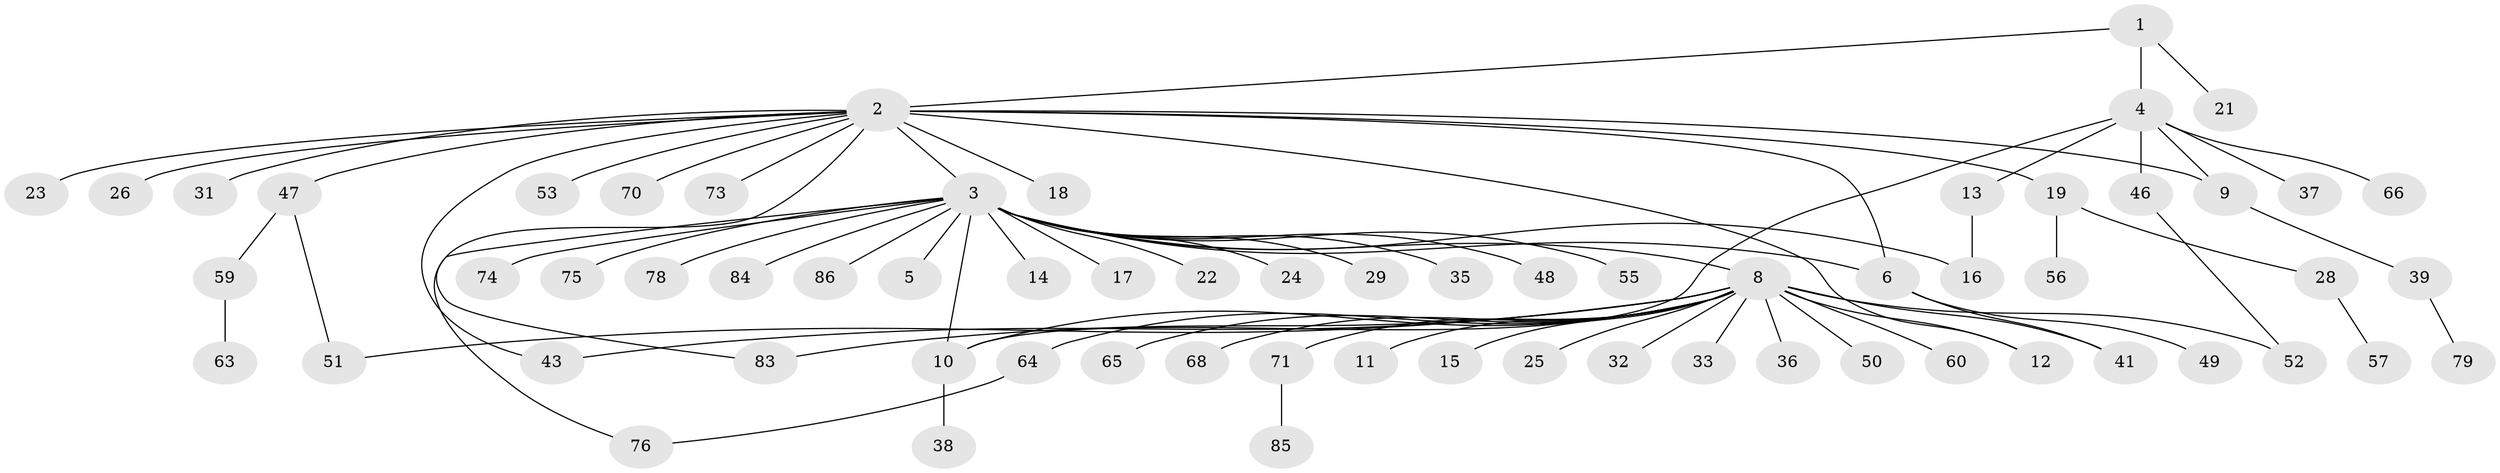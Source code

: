 // Generated by graph-tools (version 1.1) at 2025/23/03/03/25 07:23:54]
// undirected, 66 vertices, 77 edges
graph export_dot {
graph [start="1"]
  node [color=gray90,style=filled];
  1 [super="+54"];
  2 [super="+27"];
  3 [super="+44"];
  4 [super="+7"];
  5;
  6 [super="+30"];
  8 [super="+77"];
  9 [super="+87"];
  10 [super="+40"];
  11;
  12 [super="+34"];
  13;
  14;
  15;
  16;
  17 [super="+58"];
  18 [super="+88"];
  19 [super="+20"];
  21;
  22;
  23;
  24;
  25 [super="+67"];
  26;
  28 [super="+42"];
  29;
  31;
  32;
  33;
  35 [super="+80"];
  36;
  37;
  38 [super="+69"];
  39 [super="+45"];
  41;
  43 [super="+61"];
  46 [super="+62"];
  47 [super="+72"];
  48;
  49;
  50;
  51 [super="+81"];
  52;
  53;
  55;
  56;
  57;
  59;
  60;
  63;
  64 [super="+82"];
  65;
  66;
  68;
  70;
  71;
  73;
  74;
  75;
  76;
  78;
  79;
  83;
  84;
  85;
  86;
  1 -- 2;
  1 -- 4;
  1 -- 21;
  2 -- 3 [weight=2];
  2 -- 9;
  2 -- 18 [weight=2];
  2 -- 19;
  2 -- 23;
  2 -- 26;
  2 -- 31;
  2 -- 47;
  2 -- 70;
  2 -- 83;
  2 -- 53;
  2 -- 73;
  2 -- 6;
  2 -- 12;
  2 -- 43;
  3 -- 5;
  3 -- 6;
  3 -- 8;
  3 -- 14;
  3 -- 17;
  3 -- 22;
  3 -- 24;
  3 -- 29;
  3 -- 35;
  3 -- 48;
  3 -- 55;
  3 -- 74;
  3 -- 75;
  3 -- 76;
  3 -- 78;
  3 -- 84;
  3 -- 86;
  3 -- 16;
  3 -- 10;
  4 -- 9;
  4 -- 10;
  4 -- 13;
  4 -- 37;
  4 -- 46;
  4 -- 66;
  6 -- 41;
  6 -- 49;
  8 -- 10 [weight=2];
  8 -- 11;
  8 -- 12;
  8 -- 15;
  8 -- 25;
  8 -- 32;
  8 -- 33;
  8 -- 36;
  8 -- 41;
  8 -- 43;
  8 -- 50;
  8 -- 51;
  8 -- 52;
  8 -- 60;
  8 -- 64;
  8 -- 65;
  8 -- 68;
  8 -- 71;
  8 -- 83;
  9 -- 39;
  10 -- 38;
  13 -- 16;
  19 -- 28;
  19 -- 56;
  28 -- 57;
  39 -- 79;
  46 -- 52;
  47 -- 59;
  47 -- 51;
  59 -- 63;
  64 -- 76;
  71 -- 85;
}
